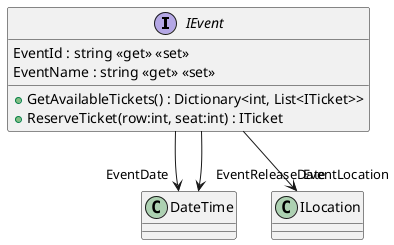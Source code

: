 @startuml
interface IEvent {
    EventId : string <<get>> <<set>>
    EventName : string <<get>> <<set>>
    + GetAvailableTickets() : Dictionary<int, List<ITicket>>
    + ReserveTicket(row:int, seat:int) : ITicket
}
IEvent --> "EventDate" DateTime
IEvent --> "EventReleaseDate" DateTime
IEvent --> "EventLocation" ILocation
@enduml
